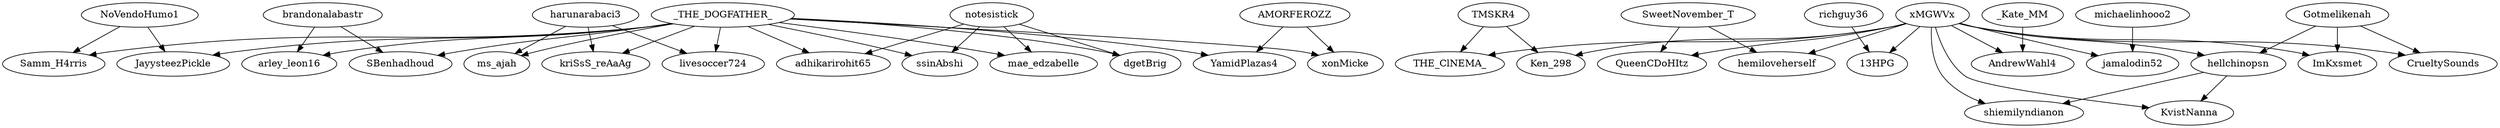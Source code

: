 strict digraph {
"_THE_DOGFATHER_" -> "JayysteezPickle"
"_THE_DOGFATHER_" -> "SBenhadhoud"
"_THE_DOGFATHER_" -> "arley_leon16"
"_THE_DOGFATHER_" -> "ms_ajah"
"_THE_DOGFATHER_" -> "dgetBrig"
"_THE_DOGFATHER_" -> "adhikarirohit65"
"_THE_DOGFATHER_" -> "ssinAbshi"
"_THE_DOGFATHER_" -> "kriSsS_reAaAg"
"_THE_DOGFATHER_" -> "Samm_H4rris"
"_THE_DOGFATHER_" -> "livesoccer724"
"_THE_DOGFATHER_" -> "mae_edzabelle"
"_THE_DOGFATHER_" -> "xonMicke"
"_THE_DOGFATHER_" -> "YamidPlazas4"
"NoVendoHumo1" -> "JayysteezPickle"
"NoVendoHumo1" -> "Samm_H4rris"
"xMGWVx" -> "Ken_298"
"xMGWVx" -> "THE_ClNEMA_"
"xMGWVx" -> "hemiloveherself"
"xMGWVx" -> "13HPG"
"xMGWVx" -> "AndrewWahl4"
"xMGWVx" -> "hellchinopsn"
"xMGWVx" -> "KvistNanna"
"xMGWVx" -> "jamalodin52"
"xMGWVx" -> "shiemilyndianon"
"xMGWVx" -> "QueenCDoHItz"
"xMGWVx" -> "ImKxsmet"
"xMGWVx" -> "CrueltySounds"
"TMSKR4" -> "Ken_298"
"TMSKR4" -> "THE_ClNEMA_"
"brandonalabastr" -> "SBenhadhoud"
"brandonalabastr" -> "arley_leon16"
"harunarabaci3" -> "ms_ajah"
"harunarabaci3" -> "kriSsS_reAaAg"
"harunarabaci3" -> "livesoccer724"
"SweetNovember_T" -> "hemiloveherself"
"SweetNovember_T" -> "QueenCDoHItz"
"notesistick" -> "dgetBrig"
"notesistick" -> "adhikarirohit65"
"notesistick" -> "ssinAbshi"
"notesistick" -> "mae_edzabelle"
"richguy36" -> "13HPG"
"_Kate_MM" -> "AndrewWahl4"
"hellchinopsn" -> "KvistNanna"
"hellchinopsn" -> "shiemilyndianon"
"Gotmelikenah" -> "hellchinopsn"
"Gotmelikenah" -> "ImKxsmet"
"Gotmelikenah" -> "CrueltySounds"
"michaelinhooo2" -> "jamalodin52"
"AMORFEROZZ" -> "xonMicke"
"AMORFEROZZ" -> "YamidPlazas4"
}